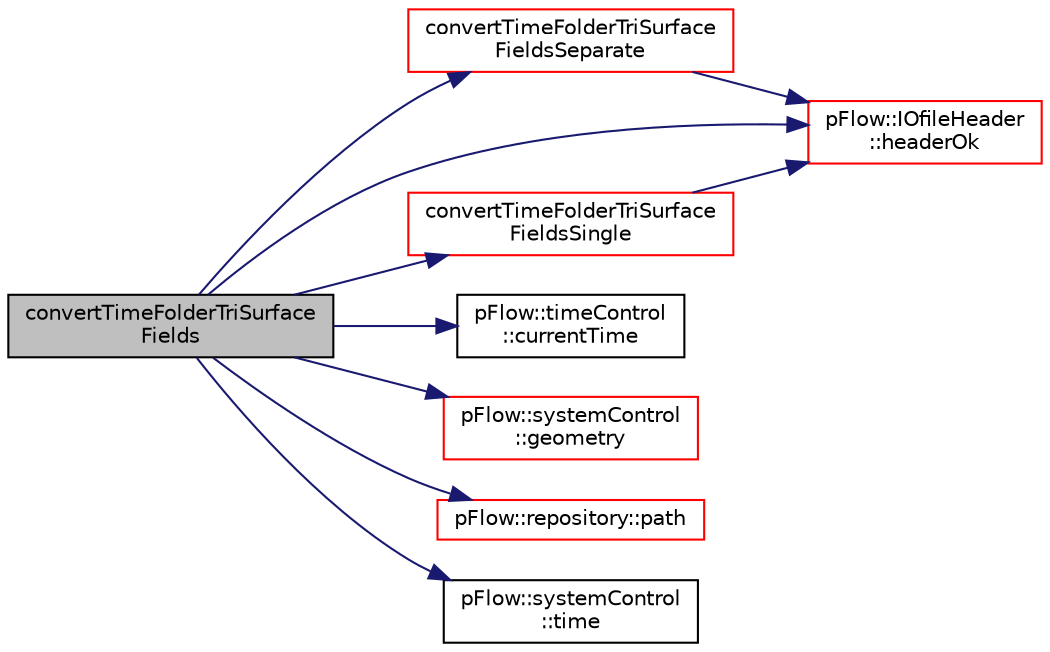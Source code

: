 digraph "convertTimeFolderTriSurfaceFields"
{
 // LATEX_PDF_SIZE
  edge [fontname="Helvetica",fontsize="10",labelfontname="Helvetica",labelfontsize="10"];
  node [fontname="Helvetica",fontsize="10",shape=record];
  rankdir="LR";
  Node1 [label="convertTimeFolderTriSurface\lFields",height=0.2,width=0.4,color="black", fillcolor="grey75", style="filled", fontcolor="black",tooltip=" "];
  Node1 -> Node2 [color="midnightblue",fontsize="10",style="solid",fontname="Helvetica"];
  Node2 [label="convertTimeFolderTriSurface\lFieldsSeparate",height=0.2,width=0.4,color="red", fillcolor="white", style="filled",URL="$namespacepFlow_1_1TSFtoVTK.html#a85e71e998193cf698299502cf1dd1d34",tooltip=" "];
  Node2 -> Node24 [color="midnightblue",fontsize="10",style="solid",fontname="Helvetica"];
  Node24 [label="pFlow::IOfileHeader\l::headerOk",height=0.2,width=0.4,color="red", fillcolor="white", style="filled",URL="$classpFlow_1_1IOfileHeader.html#a1a248aa0488b774d5160449992ad31e5",tooltip=" "];
  Node1 -> Node37 [color="midnightblue",fontsize="10",style="solid",fontname="Helvetica"];
  Node37 [label="convertTimeFolderTriSurface\lFieldsSingle",height=0.2,width=0.4,color="red", fillcolor="white", style="filled",URL="$namespacepFlow_1_1TSFtoVTK.html#a45fdc7d9e642cf0dc3329b5252f197c7",tooltip=" "];
  Node37 -> Node24 [color="midnightblue",fontsize="10",style="solid",fontname="Helvetica"];
  Node1 -> Node39 [color="midnightblue",fontsize="10",style="solid",fontname="Helvetica"];
  Node39 [label="pFlow::timeControl\l::currentTime",height=0.2,width=0.4,color="black", fillcolor="white", style="filled",URL="$classpFlow_1_1timeControl.html#a476763249b99b131d7116430896cd44e",tooltip=" "];
  Node1 -> Node40 [color="midnightblue",fontsize="10",style="solid",fontname="Helvetica"];
  Node40 [label="pFlow::systemControl\l::geometry",height=0.2,width=0.4,color="red", fillcolor="white", style="filled",URL="$classpFlow_1_1systemControl.html#a291fd7758f93ea5fa995f571b369b263",tooltip=" "];
  Node1 -> Node24 [color="midnightblue",fontsize="10",style="solid",fontname="Helvetica"];
  Node1 -> Node42 [color="midnightblue",fontsize="10",style="solid",fontname="Helvetica"];
  Node42 [label="pFlow::repository::path",height=0.2,width=0.4,color="red", fillcolor="white", style="filled",URL="$classpFlow_1_1repository.html#ae1921a7f20c43d1438221946e607c488",tooltip=" "];
  Node1 -> Node43 [color="midnightblue",fontsize="10",style="solid",fontname="Helvetica"];
  Node43 [label="pFlow::systemControl\l::time",height=0.2,width=0.4,color="black", fillcolor="white", style="filled",URL="$classpFlow_1_1systemControl.html#a0d94096809fe3376b29a2a29ca11bb18",tooltip=" "];
}
